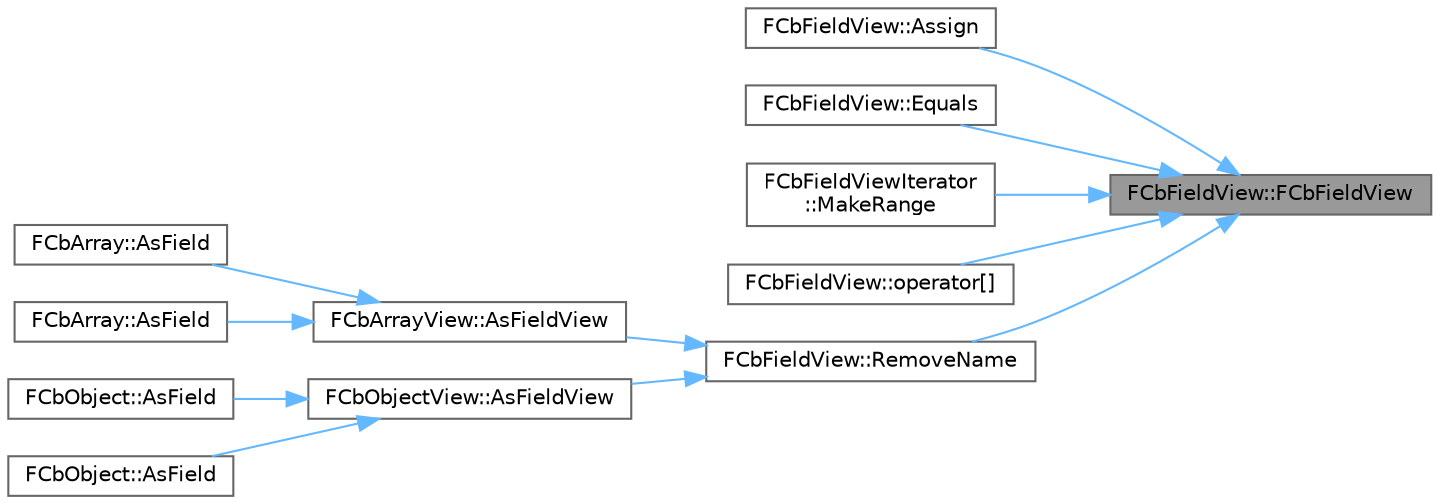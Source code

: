 digraph "FCbFieldView::FCbFieldView"
{
 // INTERACTIVE_SVG=YES
 // LATEX_PDF_SIZE
  bgcolor="transparent";
  edge [fontname=Helvetica,fontsize=10,labelfontname=Helvetica,labelfontsize=10];
  node [fontname=Helvetica,fontsize=10,shape=box,height=0.2,width=0.4];
  rankdir="RL";
  Node1 [id="Node000001",label="FCbFieldView::FCbFieldView",height=0.2,width=0.4,color="gray40", fillcolor="grey60", style="filled", fontcolor="black",tooltip="Construct a field with no name and no value."];
  Node1 -> Node2 [id="edge1_Node000001_Node000002",dir="back",color="steelblue1",style="solid",tooltip=" "];
  Node2 [id="Node000002",label="FCbFieldView::Assign",height=0.2,width=0.4,color="grey40", fillcolor="white", style="filled",URL="$dc/deb/classFCbFieldView.html#a70cf628450979da621916e12e390d279",tooltip="Assign a field from a pointer to its data and an optional externally-provided type."];
  Node1 -> Node3 [id="edge2_Node000001_Node000003",dir="back",color="steelblue1",style="solid",tooltip=" "];
  Node3 [id="Node000003",label="FCbFieldView::Equals",height=0.2,width=0.4,color="grey40", fillcolor="white", style="filled",URL="$dc/deb/classFCbFieldView.html#a0c851238b50c6ffb8eceda01d78a6b7b",tooltip="Whether this field is identical to the other field."];
  Node1 -> Node4 [id="edge3_Node000001_Node000004",dir="back",color="steelblue1",style="solid",tooltip=" "];
  Node4 [id="Node000004",label="FCbFieldViewIterator\l::MakeRange",height=0.2,width=0.4,color="grey40", fillcolor="white", style="filled",URL="$d0/d08/classFCbFieldViewIterator.html#a45b71263e899711f2c737582063ea11a",tooltip="Construct a field range from a buffer containing zero or more valid fields."];
  Node1 -> Node5 [id="edge4_Node000001_Node000005",dir="back",color="steelblue1",style="solid",tooltip=" "];
  Node5 [id="Node000005",label="FCbFieldView::operator[]",height=0.2,width=0.4,color="grey40", fillcolor="white", style="filled",URL="$dc/deb/classFCbFieldView.html#a0821a5198f19e3303e25ad4dcb6f8679",tooltip="Find a field of an object by case-sensitive name comparison, otherwise a field with no value."];
  Node1 -> Node6 [id="edge5_Node000001_Node000006",dir="back",color="steelblue1",style="solid",tooltip=" "];
  Node6 [id="Node000006",label="FCbFieldView::RemoveName",height=0.2,width=0.4,color="grey40", fillcolor="white", style="filled",URL="$dc/deb/classFCbFieldView.html#a8c5fa66e40d82cfa544a64ebb1de7e27",tooltip="Returns a copy of the field with the name removed."];
  Node6 -> Node7 [id="edge6_Node000006_Node000007",dir="back",color="steelblue1",style="solid",tooltip=" "];
  Node7 [id="Node000007",label="FCbArrayView::AsFieldView",height=0.2,width=0.4,color="grey40", fillcolor="white", style="filled",URL="$d3/d79/classFCbArrayView.html#a1b0507803092d10c2a0b3084a2c367fc",tooltip="Access the array as an array field."];
  Node7 -> Node8 [id="edge7_Node000007_Node000008",dir="back",color="steelblue1",style="solid",tooltip=" "];
  Node8 [id="Node000008",label="FCbArray::AsField",height=0.2,width=0.4,color="grey40", fillcolor="white", style="filled",URL="$db/d7d/classFCbArray.html#a18d9d879b3d42699aeb7c5243281f9dc",tooltip=" "];
  Node7 -> Node9 [id="edge8_Node000007_Node000009",dir="back",color="steelblue1",style="solid",tooltip=" "];
  Node9 [id="Node000009",label="FCbArray::AsField",height=0.2,width=0.4,color="grey40", fillcolor="white", style="filled",URL="$db/d7d/classFCbArray.html#a59ab78398ed3336bdace2724d121849a",tooltip="Access the array as an array field."];
  Node6 -> Node10 [id="edge9_Node000006_Node000010",dir="back",color="steelblue1",style="solid",tooltip=" "];
  Node10 [id="Node000010",label="FCbObjectView::AsFieldView",height=0.2,width=0.4,color="grey40", fillcolor="white", style="filled",URL="$dc/d1a/classFCbObjectView.html#a201d0f135649a411660f65b47d15e4f2",tooltip="Access the object as an object field."];
  Node10 -> Node11 [id="edge10_Node000010_Node000011",dir="back",color="steelblue1",style="solid",tooltip=" "];
  Node11 [id="Node000011",label="FCbObject::AsField",height=0.2,width=0.4,color="grey40", fillcolor="white", style="filled",URL="$d8/d23/classFCbObject.html#a8a7dfd21790350dc1184627b34e99c48",tooltip=" "];
  Node10 -> Node12 [id="edge11_Node000010_Node000012",dir="back",color="steelblue1",style="solid",tooltip=" "];
  Node12 [id="Node000012",label="FCbObject::AsField",height=0.2,width=0.4,color="grey40", fillcolor="white", style="filled",URL="$d8/d23/classFCbObject.html#aed4719e5227b99de267d81c9e5307c89",tooltip="Access the object as an object field."];
}
